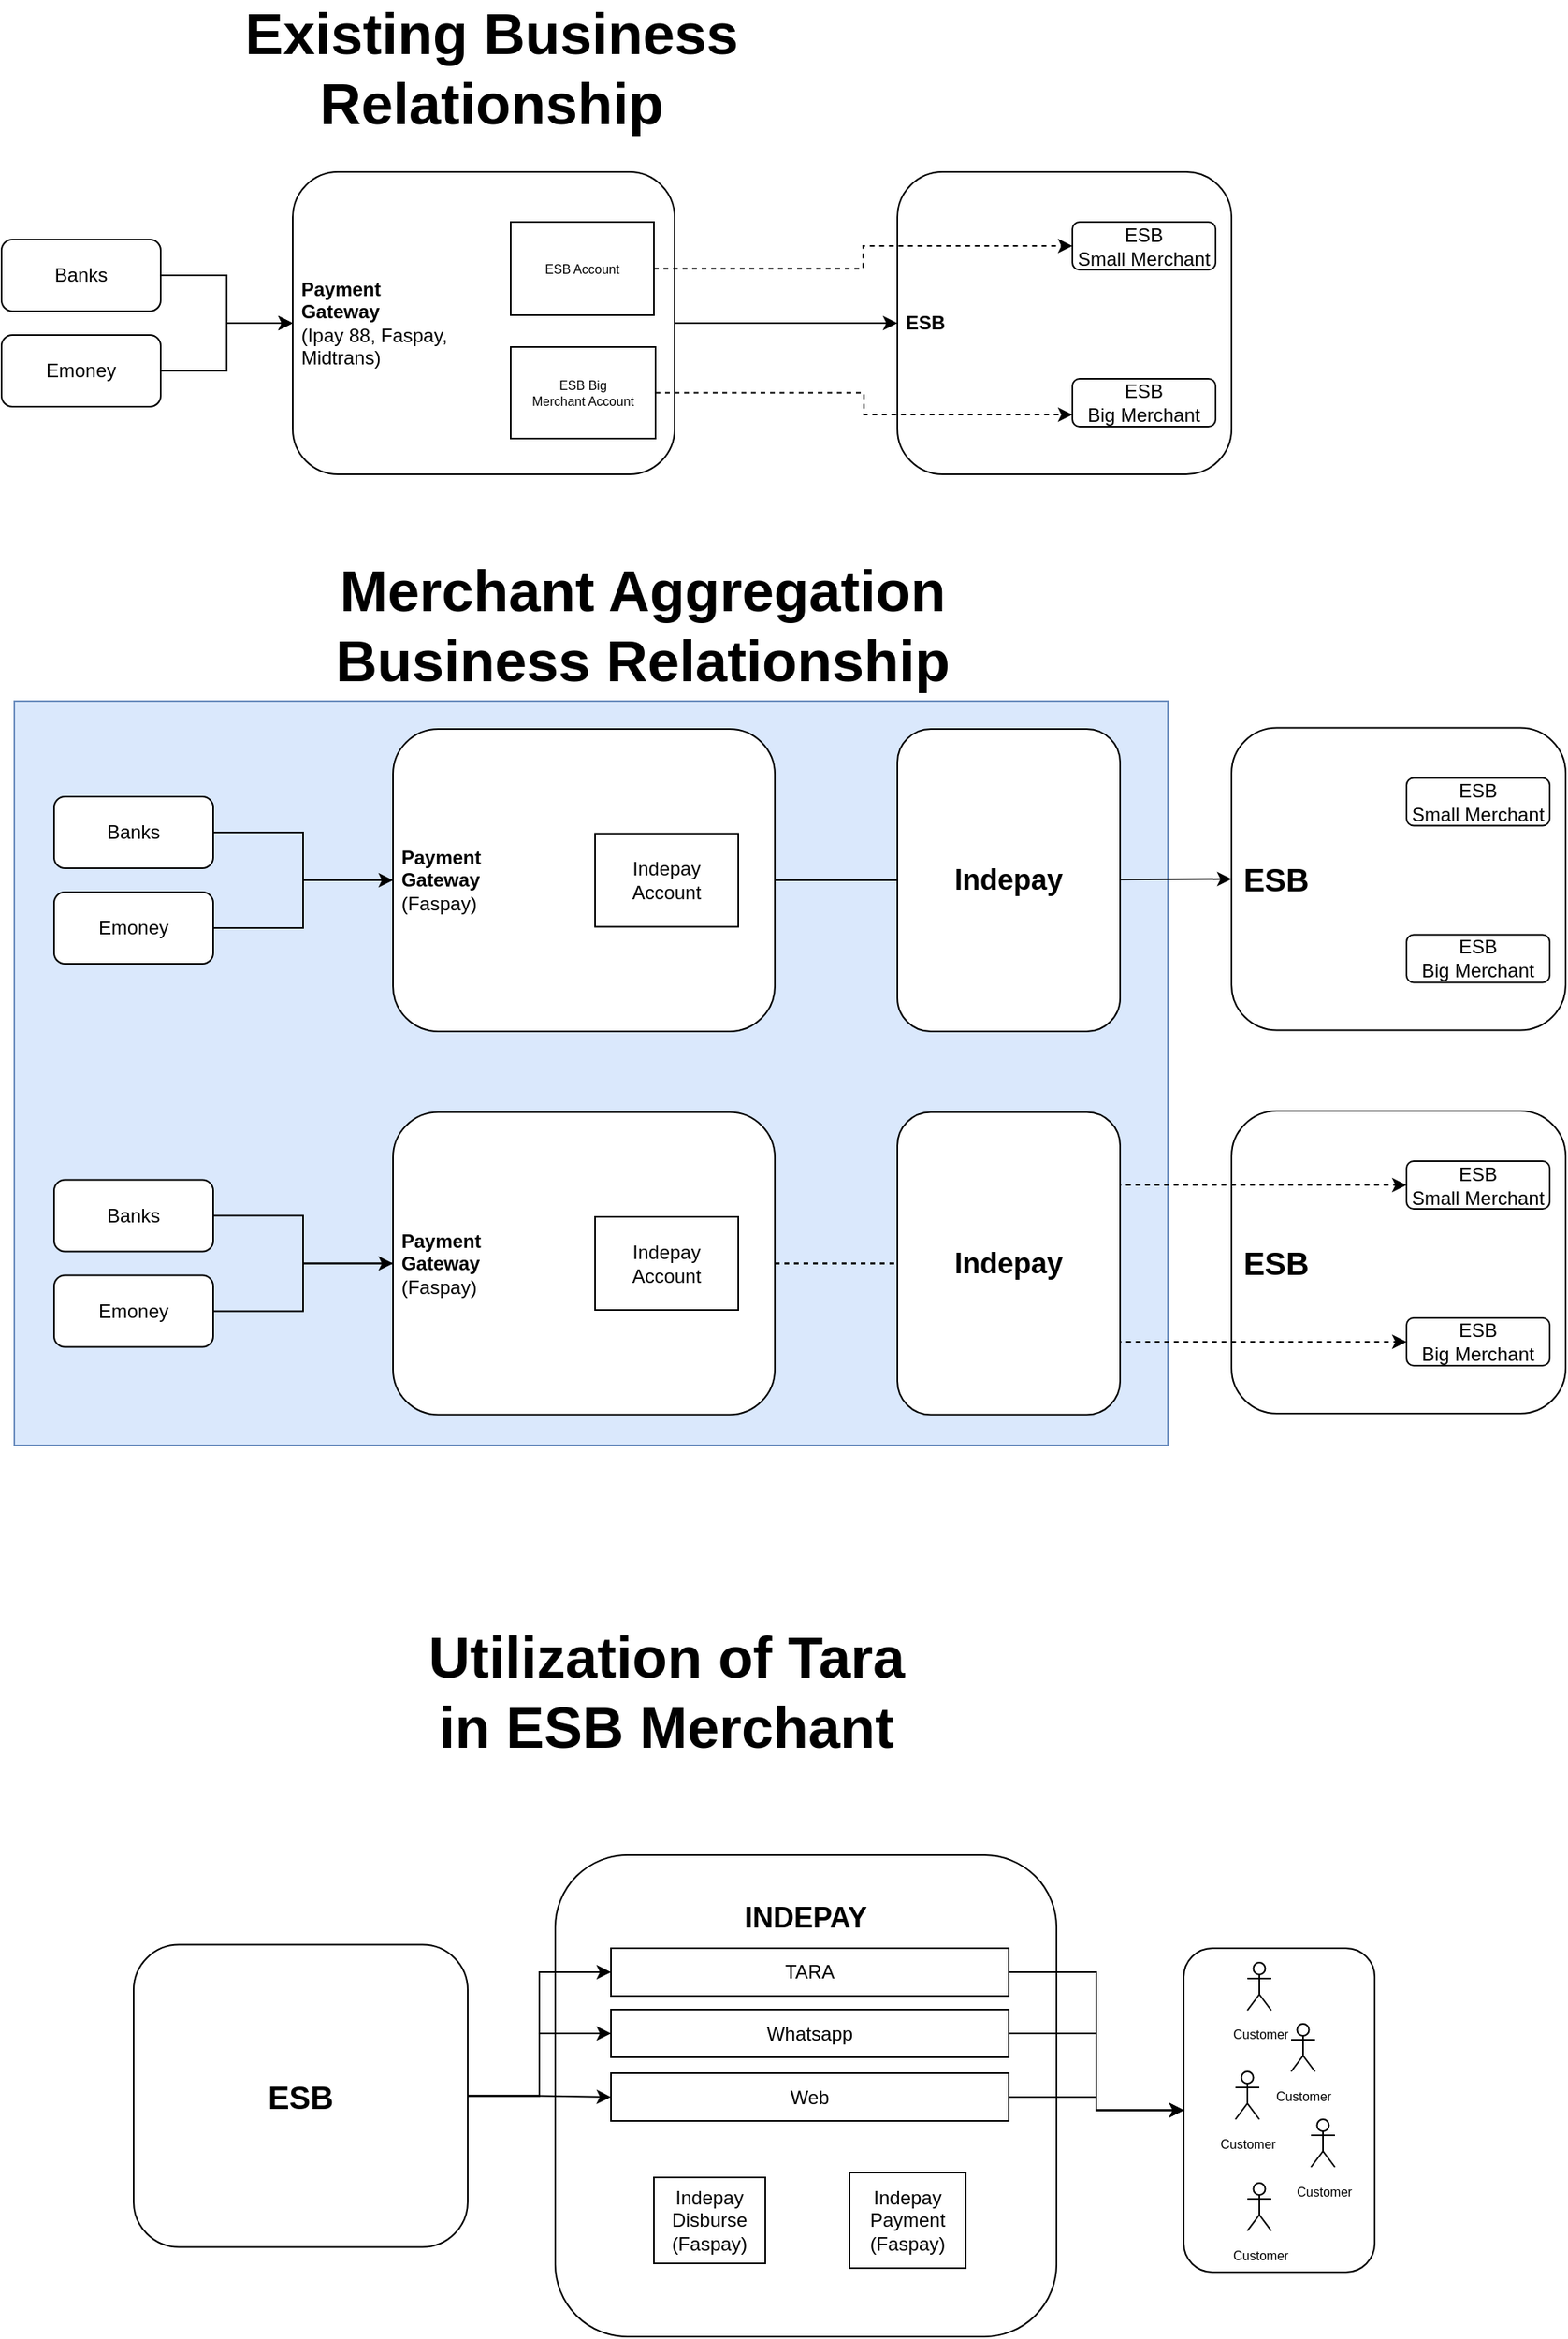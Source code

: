 <mxfile version="16.6.5" type="github">
  <diagram id="QpHCLaUq6RoqsA1fP30t" name="Page-1">
    <mxGraphModel dx="978" dy="575" grid="1" gridSize="10" guides="1" tooltips="1" connect="1" arrows="1" fold="1" page="1" pageScale="1" pageWidth="850" pageHeight="1100" math="0" shadow="0">
      <root>
        <mxCell id="0" />
        <mxCell id="1" parent="0" />
        <mxCell id="2sVnB2PPkFa4KDsbbvt0-172" value="&lt;br&gt;INDEPAY" style="rounded=1;whiteSpace=wrap;html=1;fontSize=18;fontStyle=1;verticalAlign=top;" vertex="1" parent="1">
          <mxGeometry x="385" y="1187.5" width="315" height="302.5" as="geometry" />
        </mxCell>
        <mxCell id="2sVnB2PPkFa4KDsbbvt0-185" value="" style="rounded=0;whiteSpace=wrap;html=1;fontSize=8;fillColor=#dae8fc;strokeColor=#6c8ebf;" vertex="1" parent="1">
          <mxGeometry x="45" y="462.5" width="725" height="467.5" as="geometry" />
        </mxCell>
        <mxCell id="2sVnB2PPkFa4KDsbbvt0-183" value="" style="rounded=1;whiteSpace=wrap;html=1;fontSize=8;" vertex="1" parent="1">
          <mxGeometry x="780" y="1246" width="120" height="203.5" as="geometry" />
        </mxCell>
        <mxCell id="2sVnB2PPkFa4KDsbbvt0-143" value="&lt;b style=&quot;font-size: 20px;&quot;&gt;&lt;span style=&quot;white-space: pre; font-size: 20px;&quot;&gt;	&lt;/span&gt;ESB&lt;/b&gt;" style="rounded=1;whiteSpace=wrap;html=1;align=left;fontSize=20;" vertex="1" parent="1">
          <mxGeometry x="810" y="720" width="210" height="190" as="geometry" />
        </mxCell>
        <mxCell id="2sVnB2PPkFa4KDsbbvt0-144" value="ESB&lt;br&gt;Small Merchant" style="rounded=1;whiteSpace=wrap;html=1;" vertex="1" parent="1">
          <mxGeometry x="920" y="751.5" width="90" height="30" as="geometry" />
        </mxCell>
        <mxCell id="2sVnB2PPkFa4KDsbbvt0-145" value="ESB&lt;br&gt;Big Merchant" style="rounded=1;whiteSpace=wrap;html=1;" vertex="1" parent="1">
          <mxGeometry x="920" y="850" width="90" height="30" as="geometry" />
        </mxCell>
        <mxCell id="2sVnB2PPkFa4KDsbbvt0-8" style="edgeStyle=orthogonalEdgeStyle;rounded=0;orthogonalLoop=1;jettySize=auto;html=1;exitX=1;exitY=0.5;exitDx=0;exitDy=0;entryX=0;entryY=0.5;entryDx=0;entryDy=0;" edge="1" parent="1" source="2sVnB2PPkFa4KDsbbvt0-1" target="2sVnB2PPkFa4KDsbbvt0-2">
          <mxGeometry relative="1" as="geometry" />
        </mxCell>
        <mxCell id="2sVnB2PPkFa4KDsbbvt0-1" value="Banks" style="rounded=1;whiteSpace=wrap;html=1;" vertex="1" parent="1">
          <mxGeometry x="37" y="172.5" width="100" height="45" as="geometry" />
        </mxCell>
        <mxCell id="2sVnB2PPkFa4KDsbbvt0-99" style="edgeStyle=orthogonalEdgeStyle;rounded=0;orthogonalLoop=1;jettySize=auto;html=1;exitX=1;exitY=0.5;exitDx=0;exitDy=0;entryX=0;entryY=0.5;entryDx=0;entryDy=0;fontSize=9;" edge="1" parent="1" source="2sVnB2PPkFa4KDsbbvt0-2" target="2sVnB2PPkFa4KDsbbvt0-3">
          <mxGeometry relative="1" as="geometry" />
        </mxCell>
        <mxCell id="2sVnB2PPkFa4KDsbbvt0-2" value="&lt;span style=&quot;font-weight: bold ; white-space: pre&quot;&gt;	&lt;/span&gt;&lt;b&gt;Payment&lt;/b&gt;&lt;br&gt;&lt;span style=&quot;font-weight: bold ; white-space: pre&quot;&gt;	&lt;/span&gt;&lt;b&gt;Gateway&lt;/b&gt;&lt;br&gt;&lt;div&gt;&lt;span style=&quot;white-space: pre&quot;&gt;	&lt;/span&gt;&lt;span&gt;(Ipay 88, Faspay,&lt;/span&gt;&lt;/div&gt;&lt;div&gt;&lt;span&gt;&lt;span style=&quot;white-space: pre&quot;&gt;	&lt;/span&gt;Midtrans)&lt;/span&gt;&lt;/div&gt;" style="rounded=1;whiteSpace=wrap;html=1;align=left;" vertex="1" parent="1">
          <mxGeometry x="220" y="130" width="240" height="190" as="geometry" />
        </mxCell>
        <mxCell id="2sVnB2PPkFa4KDsbbvt0-3" value="&lt;b&gt;&lt;span style=&quot;white-space: pre&quot;&gt;	&lt;/span&gt;ESB&lt;/b&gt;" style="rounded=1;whiteSpace=wrap;html=1;align=left;" vertex="1" parent="1">
          <mxGeometry x="600" y="130" width="210" height="190" as="geometry" />
        </mxCell>
        <mxCell id="2sVnB2PPkFa4KDsbbvt0-4" value="ESB&lt;br&gt;Small Merchant" style="rounded=1;whiteSpace=wrap;html=1;" vertex="1" parent="1">
          <mxGeometry x="710" y="161.5" width="90" height="30" as="geometry" />
        </mxCell>
        <mxCell id="2sVnB2PPkFa4KDsbbvt0-5" value="ESB&lt;br&gt;Big Merchant" style="rounded=1;whiteSpace=wrap;html=1;" vertex="1" parent="1">
          <mxGeometry x="710" y="260" width="90" height="30" as="geometry" />
        </mxCell>
        <mxCell id="2sVnB2PPkFa4KDsbbvt0-9" style="edgeStyle=orthogonalEdgeStyle;rounded=0;orthogonalLoop=1;jettySize=auto;html=1;exitX=1;exitY=0.5;exitDx=0;exitDy=0;entryX=0;entryY=0.5;entryDx=0;entryDy=0;" edge="1" parent="1" source="2sVnB2PPkFa4KDsbbvt0-6" target="2sVnB2PPkFa4KDsbbvt0-2">
          <mxGeometry relative="1" as="geometry" />
        </mxCell>
        <mxCell id="2sVnB2PPkFa4KDsbbvt0-6" value="Emoney" style="rounded=1;whiteSpace=wrap;html=1;" vertex="1" parent="1">
          <mxGeometry x="37" y="232.5" width="100" height="45" as="geometry" />
        </mxCell>
        <mxCell id="2sVnB2PPkFa4KDsbbvt0-100" style="edgeStyle=orthogonalEdgeStyle;rounded=0;orthogonalLoop=1;jettySize=auto;html=1;exitX=1;exitY=0.5;exitDx=0;exitDy=0;fontSize=9;dashed=1;" edge="1" parent="1" source="2sVnB2PPkFa4KDsbbvt0-14" target="2sVnB2PPkFa4KDsbbvt0-4">
          <mxGeometry relative="1" as="geometry" />
        </mxCell>
        <mxCell id="2sVnB2PPkFa4KDsbbvt0-14" value="ESB Account" style="rounded=0;whiteSpace=wrap;html=1;fontSize=8;" vertex="1" parent="1">
          <mxGeometry x="357" y="161.5" width="90" height="58.5" as="geometry" />
        </mxCell>
        <mxCell id="2sVnB2PPkFa4KDsbbvt0-101" style="edgeStyle=orthogonalEdgeStyle;rounded=0;orthogonalLoop=1;jettySize=auto;html=1;exitX=1;exitY=0.5;exitDx=0;exitDy=0;entryX=0;entryY=0.75;entryDx=0;entryDy=0;fontSize=9;dashed=1;" edge="1" parent="1" source="2sVnB2PPkFa4KDsbbvt0-15" target="2sVnB2PPkFa4KDsbbvt0-5">
          <mxGeometry relative="1" as="geometry" />
        </mxCell>
        <mxCell id="2sVnB2PPkFa4KDsbbvt0-15" value="ESB Big&lt;br&gt;Merchant Account" style="rounded=0;whiteSpace=wrap;html=1;fontSize=8;" vertex="1" parent="1">
          <mxGeometry x="357" y="240" width="91" height="57.5" as="geometry" />
        </mxCell>
        <mxCell id="2sVnB2PPkFa4KDsbbvt0-19" value="Existing Business Relationship" style="text;html=1;strokeColor=none;fillColor=none;align=center;verticalAlign=middle;whiteSpace=wrap;rounded=0;fontSize=36;fontStyle=1" vertex="1" parent="1">
          <mxGeometry x="180" y="50" width="330" height="30" as="geometry" />
        </mxCell>
        <mxCell id="2sVnB2PPkFa4KDsbbvt0-20" value="Merchant Aggregation&lt;br&gt;Business Relationship" style="text;html=1;strokeColor=none;fillColor=none;align=center;verticalAlign=middle;whiteSpace=wrap;rounded=0;fontSize=36;fontStyle=1" vertex="1" parent="1">
          <mxGeometry x="150" y="400" width="580" height="30" as="geometry" />
        </mxCell>
        <mxCell id="2sVnB2PPkFa4KDsbbvt0-21" style="edgeStyle=orthogonalEdgeStyle;rounded=0;orthogonalLoop=1;jettySize=auto;html=1;exitX=1;exitY=0.5;exitDx=0;exitDy=0;" edge="1" parent="1" source="2sVnB2PPkFa4KDsbbvt0-22" target="2sVnB2PPkFa4KDsbbvt0-103">
          <mxGeometry relative="1" as="geometry">
            <mxPoint x="200" y="570" as="targetPoint" />
          </mxGeometry>
        </mxCell>
        <mxCell id="2sVnB2PPkFa4KDsbbvt0-22" value="Banks" style="rounded=1;whiteSpace=wrap;html=1;" vertex="1" parent="1">
          <mxGeometry x="70" y="522.5" width="100" height="45" as="geometry" />
        </mxCell>
        <mxCell id="2sVnB2PPkFa4KDsbbvt0-29" value="Emoney" style="rounded=1;whiteSpace=wrap;html=1;" vertex="1" parent="1">
          <mxGeometry x="70" y="582.5" width="100" height="45" as="geometry" />
        </mxCell>
        <mxCell id="2sVnB2PPkFa4KDsbbvt0-38" value="" style="edgeStyle=orthogonalEdgeStyle;rounded=0;orthogonalLoop=1;jettySize=auto;html=1;exitX=1;exitY=0.5;exitDx=0;exitDy=0;entryX=0;entryY=0.5;entryDx=0;entryDy=0;endArrow=none;" edge="1" parent="1" source="2sVnB2PPkFa4KDsbbvt0-29" target="2sVnB2PPkFa4KDsbbvt0-103">
          <mxGeometry relative="1" as="geometry">
            <mxPoint x="137" y="587.5" as="sourcePoint" />
            <mxPoint x="200" y="570" as="targetPoint" />
          </mxGeometry>
        </mxCell>
        <mxCell id="2sVnB2PPkFa4KDsbbvt0-102" style="edgeStyle=orthogonalEdgeStyle;rounded=0;orthogonalLoop=1;jettySize=auto;html=1;exitX=1;exitY=0.5;exitDx=0;exitDy=0;entryX=0;entryY=0.5;entryDx=0;entryDy=0;fontSize=9;" edge="1" parent="1" source="2sVnB2PPkFa4KDsbbvt0-103" target="2sVnB2PPkFa4KDsbbvt0-104">
          <mxGeometry relative="1" as="geometry" />
        </mxCell>
        <mxCell id="2sVnB2PPkFa4KDsbbvt0-103" value="&lt;span style=&quot;font-weight: bold ; white-space: pre&quot;&gt;	&lt;/span&gt;&lt;b&gt;Payment&lt;/b&gt;&lt;br&gt;&lt;span style=&quot;font-weight: bold ; white-space: pre&quot;&gt;	&lt;/span&gt;&lt;b&gt;Gateway&lt;/b&gt;&lt;br&gt;&lt;div&gt;&lt;span style=&quot;white-space: pre&quot;&gt;	&lt;/span&gt;&lt;span&gt;(Faspay&lt;/span&gt;&lt;span&gt;)&lt;/span&gt;&lt;/div&gt;" style="rounded=1;whiteSpace=wrap;html=1;align=left;" vertex="1" parent="1">
          <mxGeometry x="283" y="480" width="240" height="190" as="geometry" />
        </mxCell>
        <mxCell id="2sVnB2PPkFa4KDsbbvt0-104" value="&lt;b style=&quot;font-size: 20px;&quot;&gt;&lt;span style=&quot;white-space: pre; font-size: 20px;&quot;&gt;	&lt;/span&gt;ESB&lt;/b&gt;" style="rounded=1;whiteSpace=wrap;html=1;align=left;fontSize=20;" vertex="1" parent="1">
          <mxGeometry x="810" y="479.25" width="210" height="190" as="geometry" />
        </mxCell>
        <mxCell id="2sVnB2PPkFa4KDsbbvt0-105" value="ESB&lt;br&gt;Small Merchant" style="rounded=1;whiteSpace=wrap;html=1;" vertex="1" parent="1">
          <mxGeometry x="920" y="510.75" width="90" height="30" as="geometry" />
        </mxCell>
        <mxCell id="2sVnB2PPkFa4KDsbbvt0-106" value="ESB&lt;br&gt;Big Merchant" style="rounded=1;whiteSpace=wrap;html=1;" vertex="1" parent="1">
          <mxGeometry x="920" y="609.25" width="90" height="30" as="geometry" />
        </mxCell>
        <mxCell id="2sVnB2PPkFa4KDsbbvt0-108" value="Indepay Account" style="rounded=0;whiteSpace=wrap;html=1;fontSize=12;" vertex="1" parent="1">
          <mxGeometry x="410" y="545.75" width="90" height="58.5" as="geometry" />
        </mxCell>
        <mxCell id="2sVnB2PPkFa4KDsbbvt0-135" value="Indepay" style="rounded=1;whiteSpace=wrap;html=1;fontSize=18;fontStyle=1" vertex="1" parent="1">
          <mxGeometry x="600" y="480" width="140" height="190" as="geometry" />
        </mxCell>
        <mxCell id="2sVnB2PPkFa4KDsbbvt0-137" style="edgeStyle=orthogonalEdgeStyle;rounded=0;orthogonalLoop=1;jettySize=auto;html=1;exitX=1;exitY=0.5;exitDx=0;exitDy=0;" edge="1" parent="1" source="2sVnB2PPkFa4KDsbbvt0-138" target="2sVnB2PPkFa4KDsbbvt0-142">
          <mxGeometry relative="1" as="geometry">
            <mxPoint x="200" y="810.75" as="targetPoint" />
          </mxGeometry>
        </mxCell>
        <mxCell id="2sVnB2PPkFa4KDsbbvt0-138" value="Banks" style="rounded=1;whiteSpace=wrap;html=1;" vertex="1" parent="1">
          <mxGeometry x="70" y="763.25" width="100" height="45" as="geometry" />
        </mxCell>
        <mxCell id="2sVnB2PPkFa4KDsbbvt0-139" value="Emoney" style="rounded=1;whiteSpace=wrap;html=1;" vertex="1" parent="1">
          <mxGeometry x="70" y="823.25" width="100" height="45" as="geometry" />
        </mxCell>
        <mxCell id="2sVnB2PPkFa4KDsbbvt0-140" value="" style="edgeStyle=orthogonalEdgeStyle;rounded=0;orthogonalLoop=1;jettySize=auto;html=1;exitX=1;exitY=0.5;exitDx=0;exitDy=0;entryX=0;entryY=0.5;entryDx=0;entryDy=0;endArrow=none;" edge="1" parent="1" source="2sVnB2PPkFa4KDsbbvt0-139" target="2sVnB2PPkFa4KDsbbvt0-142">
          <mxGeometry relative="1" as="geometry">
            <mxPoint x="137" y="828.25" as="sourcePoint" />
            <mxPoint x="200" y="810.75" as="targetPoint" />
          </mxGeometry>
        </mxCell>
        <mxCell id="2sVnB2PPkFa4KDsbbvt0-141" style="edgeStyle=orthogonalEdgeStyle;rounded=0;orthogonalLoop=1;jettySize=auto;html=1;exitX=1;exitY=0.5;exitDx=0;exitDy=0;fontSize=9;dashed=1;" edge="1" parent="1" source="2sVnB2PPkFa4KDsbbvt0-142" target="2sVnB2PPkFa4KDsbbvt0-144">
          <mxGeometry relative="1" as="geometry" />
        </mxCell>
        <mxCell id="2sVnB2PPkFa4KDsbbvt0-149" style="edgeStyle=orthogonalEdgeStyle;rounded=0;orthogonalLoop=1;jettySize=auto;html=1;exitX=1;exitY=0.5;exitDx=0;exitDy=0;dashed=1;fontSize=9;" edge="1" parent="1" source="2sVnB2PPkFa4KDsbbvt0-142" target="2sVnB2PPkFa4KDsbbvt0-145">
          <mxGeometry relative="1" as="geometry" />
        </mxCell>
        <mxCell id="2sVnB2PPkFa4KDsbbvt0-142" value="&lt;span style=&quot;font-weight: bold ; white-space: pre&quot;&gt;	&lt;/span&gt;&lt;b&gt;Payment&lt;/b&gt;&lt;br&gt;&lt;span style=&quot;font-weight: bold ; white-space: pre&quot;&gt;	&lt;/span&gt;&lt;b&gt;Gateway&lt;/b&gt;&lt;br&gt;&lt;div&gt;&lt;span style=&quot;white-space: pre&quot;&gt;	&lt;/span&gt;&lt;span&gt;(Faspay&lt;/span&gt;&lt;span&gt;)&lt;/span&gt;&lt;/div&gt;" style="rounded=1;whiteSpace=wrap;html=1;align=left;" vertex="1" parent="1">
          <mxGeometry x="283" y="720.75" width="240" height="190" as="geometry" />
        </mxCell>
        <mxCell id="2sVnB2PPkFa4KDsbbvt0-146" value="Indepay Account" style="rounded=0;whiteSpace=wrap;html=1;fontSize=12;" vertex="1" parent="1">
          <mxGeometry x="410" y="786.5" width="90" height="58.5" as="geometry" />
        </mxCell>
        <mxCell id="2sVnB2PPkFa4KDsbbvt0-147" value="Indepay" style="rounded=1;whiteSpace=wrap;html=1;fontSize=18;fontStyle=1" vertex="1" parent="1">
          <mxGeometry x="600" y="720.75" width="140" height="190" as="geometry" />
        </mxCell>
        <mxCell id="2sVnB2PPkFa4KDsbbvt0-150" value="Utilization of Tara&lt;br&gt;in ESB Merchant" style="text;html=1;strokeColor=none;fillColor=none;align=center;verticalAlign=middle;whiteSpace=wrap;rounded=0;fontSize=36;fontStyle=1" vertex="1" parent="1">
          <mxGeometry x="165" y="1070" width="580" height="30" as="geometry" />
        </mxCell>
        <mxCell id="2sVnB2PPkFa4KDsbbvt0-198" style="edgeStyle=orthogonalEdgeStyle;rounded=0;orthogonalLoop=1;jettySize=auto;html=1;exitX=1;exitY=0.5;exitDx=0;exitDy=0;entryX=0;entryY=0.5;entryDx=0;entryDy=0;fontSize=8;" edge="1" parent="1" source="2sVnB2PPkFa4KDsbbvt0-169" target="2sVnB2PPkFa4KDsbbvt0-173">
          <mxGeometry relative="1" as="geometry" />
        </mxCell>
        <mxCell id="2sVnB2PPkFa4KDsbbvt0-199" style="edgeStyle=orthogonalEdgeStyle;rounded=0;orthogonalLoop=1;jettySize=auto;html=1;exitX=1;exitY=0.5;exitDx=0;exitDy=0;fontSize=8;" edge="1" parent="1" source="2sVnB2PPkFa4KDsbbvt0-169" target="2sVnB2PPkFa4KDsbbvt0-174">
          <mxGeometry relative="1" as="geometry" />
        </mxCell>
        <mxCell id="2sVnB2PPkFa4KDsbbvt0-200" style="edgeStyle=orthogonalEdgeStyle;rounded=0;orthogonalLoop=1;jettySize=auto;html=1;exitX=1;exitY=0.5;exitDx=0;exitDy=0;fontSize=8;" edge="1" parent="1" source="2sVnB2PPkFa4KDsbbvt0-169" target="2sVnB2PPkFa4KDsbbvt0-175">
          <mxGeometry relative="1" as="geometry" />
        </mxCell>
        <mxCell id="2sVnB2PPkFa4KDsbbvt0-169" value="&lt;b style=&quot;font-size: 20px&quot;&gt;ESB&lt;/b&gt;" style="rounded=1;whiteSpace=wrap;html=1;align=center;fontSize=20;" vertex="1" parent="1">
          <mxGeometry x="120" y="1243.75" width="210" height="190" as="geometry" />
        </mxCell>
        <mxCell id="2sVnB2PPkFa4KDsbbvt0-193" style="edgeStyle=orthogonalEdgeStyle;rounded=0;orthogonalLoop=1;jettySize=auto;html=1;exitX=1;exitY=0.5;exitDx=0;exitDy=0;entryX=0;entryY=0.5;entryDx=0;entryDy=0;fontSize=8;" edge="1" parent="1" source="2sVnB2PPkFa4KDsbbvt0-173" target="2sVnB2PPkFa4KDsbbvt0-183">
          <mxGeometry relative="1" as="geometry" />
        </mxCell>
        <mxCell id="2sVnB2PPkFa4KDsbbvt0-173" value="TARA" style="rounded=0;whiteSpace=wrap;html=1;fontSize=12;" vertex="1" parent="1">
          <mxGeometry x="420" y="1246" width="250" height="30" as="geometry" />
        </mxCell>
        <mxCell id="2sVnB2PPkFa4KDsbbvt0-194" style="edgeStyle=orthogonalEdgeStyle;rounded=0;orthogonalLoop=1;jettySize=auto;html=1;exitX=1;exitY=0.5;exitDx=0;exitDy=0;entryX=0;entryY=0.5;entryDx=0;entryDy=0;fontSize=8;" edge="1" parent="1" source="2sVnB2PPkFa4KDsbbvt0-174" target="2sVnB2PPkFa4KDsbbvt0-183">
          <mxGeometry relative="1" as="geometry" />
        </mxCell>
        <mxCell id="2sVnB2PPkFa4KDsbbvt0-174" value="Whatsapp" style="rounded=0;whiteSpace=wrap;html=1;fontSize=12;" vertex="1" parent="1">
          <mxGeometry x="420" y="1284.5" width="250" height="30" as="geometry" />
        </mxCell>
        <mxCell id="2sVnB2PPkFa4KDsbbvt0-195" style="edgeStyle=orthogonalEdgeStyle;rounded=0;orthogonalLoop=1;jettySize=auto;html=1;exitX=1;exitY=0.5;exitDx=0;exitDy=0;fontSize=8;" edge="1" parent="1" source="2sVnB2PPkFa4KDsbbvt0-175" target="2sVnB2PPkFa4KDsbbvt0-183">
          <mxGeometry relative="1" as="geometry" />
        </mxCell>
        <mxCell id="2sVnB2PPkFa4KDsbbvt0-175" value="Web" style="rounded=0;whiteSpace=wrap;html=1;fontSize=12;" vertex="1" parent="1">
          <mxGeometry x="420" y="1324.5" width="250" height="30" as="geometry" />
        </mxCell>
        <mxCell id="2sVnB2PPkFa4KDsbbvt0-178" value="&lt;font style=&quot;font-size: 8px&quot;&gt;Customer&lt;/font&gt;" style="shape=umlActor;verticalLabelPosition=bottom;verticalAlign=top;html=1;outlineConnect=0;fontSize=12;" vertex="1" parent="1">
          <mxGeometry x="820" y="1255" width="15" height="30" as="geometry" />
        </mxCell>
        <mxCell id="2sVnB2PPkFa4KDsbbvt0-179" value="&lt;font style=&quot;font-size: 8px&quot;&gt;Customer&lt;/font&gt;" style="shape=umlActor;verticalLabelPosition=bottom;verticalAlign=top;html=1;outlineConnect=0;fontSize=12;" vertex="1" parent="1">
          <mxGeometry x="847.5" y="1293.5" width="15" height="30" as="geometry" />
        </mxCell>
        <mxCell id="2sVnB2PPkFa4KDsbbvt0-180" value="&lt;font style=&quot;font-size: 8px&quot;&gt;Customer&lt;/font&gt;" style="shape=umlActor;verticalLabelPosition=bottom;verticalAlign=top;html=1;outlineConnect=0;fontSize=12;" vertex="1" parent="1">
          <mxGeometry x="812.5" y="1323.5" width="15" height="30" as="geometry" />
        </mxCell>
        <mxCell id="2sVnB2PPkFa4KDsbbvt0-181" value="&lt;font style=&quot;font-size: 8px&quot;&gt;Customer&lt;/font&gt;" style="shape=umlActor;verticalLabelPosition=bottom;verticalAlign=top;html=1;outlineConnect=0;fontSize=12;" vertex="1" parent="1">
          <mxGeometry x="860" y="1353.5" width="15" height="30" as="geometry" />
        </mxCell>
        <mxCell id="2sVnB2PPkFa4KDsbbvt0-182" value="&lt;font style=&quot;font-size: 8px&quot;&gt;Customer&lt;/font&gt;" style="shape=umlActor;verticalLabelPosition=bottom;verticalAlign=top;html=1;outlineConnect=0;fontSize=12;" vertex="1" parent="1">
          <mxGeometry x="820" y="1393.5" width="15" height="30" as="geometry" />
        </mxCell>
        <mxCell id="2sVnB2PPkFa4KDsbbvt0-196" value="Indepay&lt;br&gt;Payment&lt;br&gt;(Faspay)" style="rounded=0;whiteSpace=wrap;html=1;fontSize=12;" vertex="1" parent="1">
          <mxGeometry x="570" y="1387" width="73" height="60" as="geometry" />
        </mxCell>
        <mxCell id="2sVnB2PPkFa4KDsbbvt0-197" value="Indepay&lt;br&gt;Disburse&lt;br&gt;(Faspay)" style="rounded=0;whiteSpace=wrap;html=1;fontSize=12;" vertex="1" parent="1">
          <mxGeometry x="447" y="1390" width="70" height="54" as="geometry" />
        </mxCell>
      </root>
    </mxGraphModel>
  </diagram>
</mxfile>
